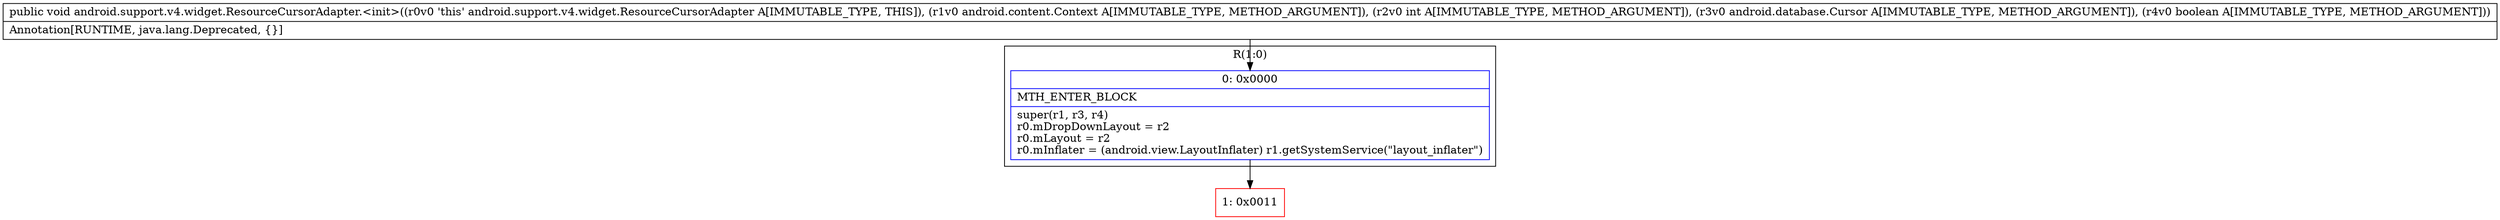digraph "CFG forandroid.support.v4.widget.ResourceCursorAdapter.\<init\>(Landroid\/content\/Context;ILandroid\/database\/Cursor;Z)V" {
subgraph cluster_Region_311472778 {
label = "R(1:0)";
node [shape=record,color=blue];
Node_0 [shape=record,label="{0\:\ 0x0000|MTH_ENTER_BLOCK\l|super(r1, r3, r4)\lr0.mDropDownLayout = r2\lr0.mLayout = r2\lr0.mInflater = (android.view.LayoutInflater) r1.getSystemService(\"layout_inflater\")\l}"];
}
Node_1 [shape=record,color=red,label="{1\:\ 0x0011}"];
MethodNode[shape=record,label="{public void android.support.v4.widget.ResourceCursorAdapter.\<init\>((r0v0 'this' android.support.v4.widget.ResourceCursorAdapter A[IMMUTABLE_TYPE, THIS]), (r1v0 android.content.Context A[IMMUTABLE_TYPE, METHOD_ARGUMENT]), (r2v0 int A[IMMUTABLE_TYPE, METHOD_ARGUMENT]), (r3v0 android.database.Cursor A[IMMUTABLE_TYPE, METHOD_ARGUMENT]), (r4v0 boolean A[IMMUTABLE_TYPE, METHOD_ARGUMENT]))  | Annotation[RUNTIME, java.lang.Deprecated, \{\}]\l}"];
MethodNode -> Node_0;
Node_0 -> Node_1;
}

